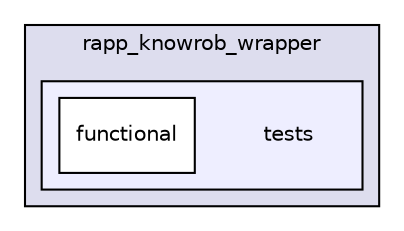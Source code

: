 digraph "/home/travis/rapp_temp/rapp-platform/rapp_knowrob_wrapper/tests" {
  compound=true
  node [ fontsize="10", fontname="Helvetica"];
  edge [ labelfontsize="10", labelfontname="Helvetica"];
  subgraph clusterdir_b9c6e93e30e3f126d891607be0e32ec3 {
    graph [ bgcolor="#ddddee", pencolor="black", label="rapp_knowrob_wrapper" fontname="Helvetica", fontsize="10", URL="dir_b9c6e93e30e3f126d891607be0e32ec3.html"]
  subgraph clusterdir_848f6c483a49a3c7b7daf07b6f57fd75 {
    graph [ bgcolor="#eeeeff", pencolor="black", label="" URL="dir_848f6c483a49a3c7b7daf07b6f57fd75.html"];
    dir_848f6c483a49a3c7b7daf07b6f57fd75 [shape=plaintext label="tests"];
    dir_44669cbd9fc11813bef9b9a494b4c334 [shape=box label="functional" color="black" fillcolor="white" style="filled" URL="dir_44669cbd9fc11813bef9b9a494b4c334.html"];
  }
  }
}

